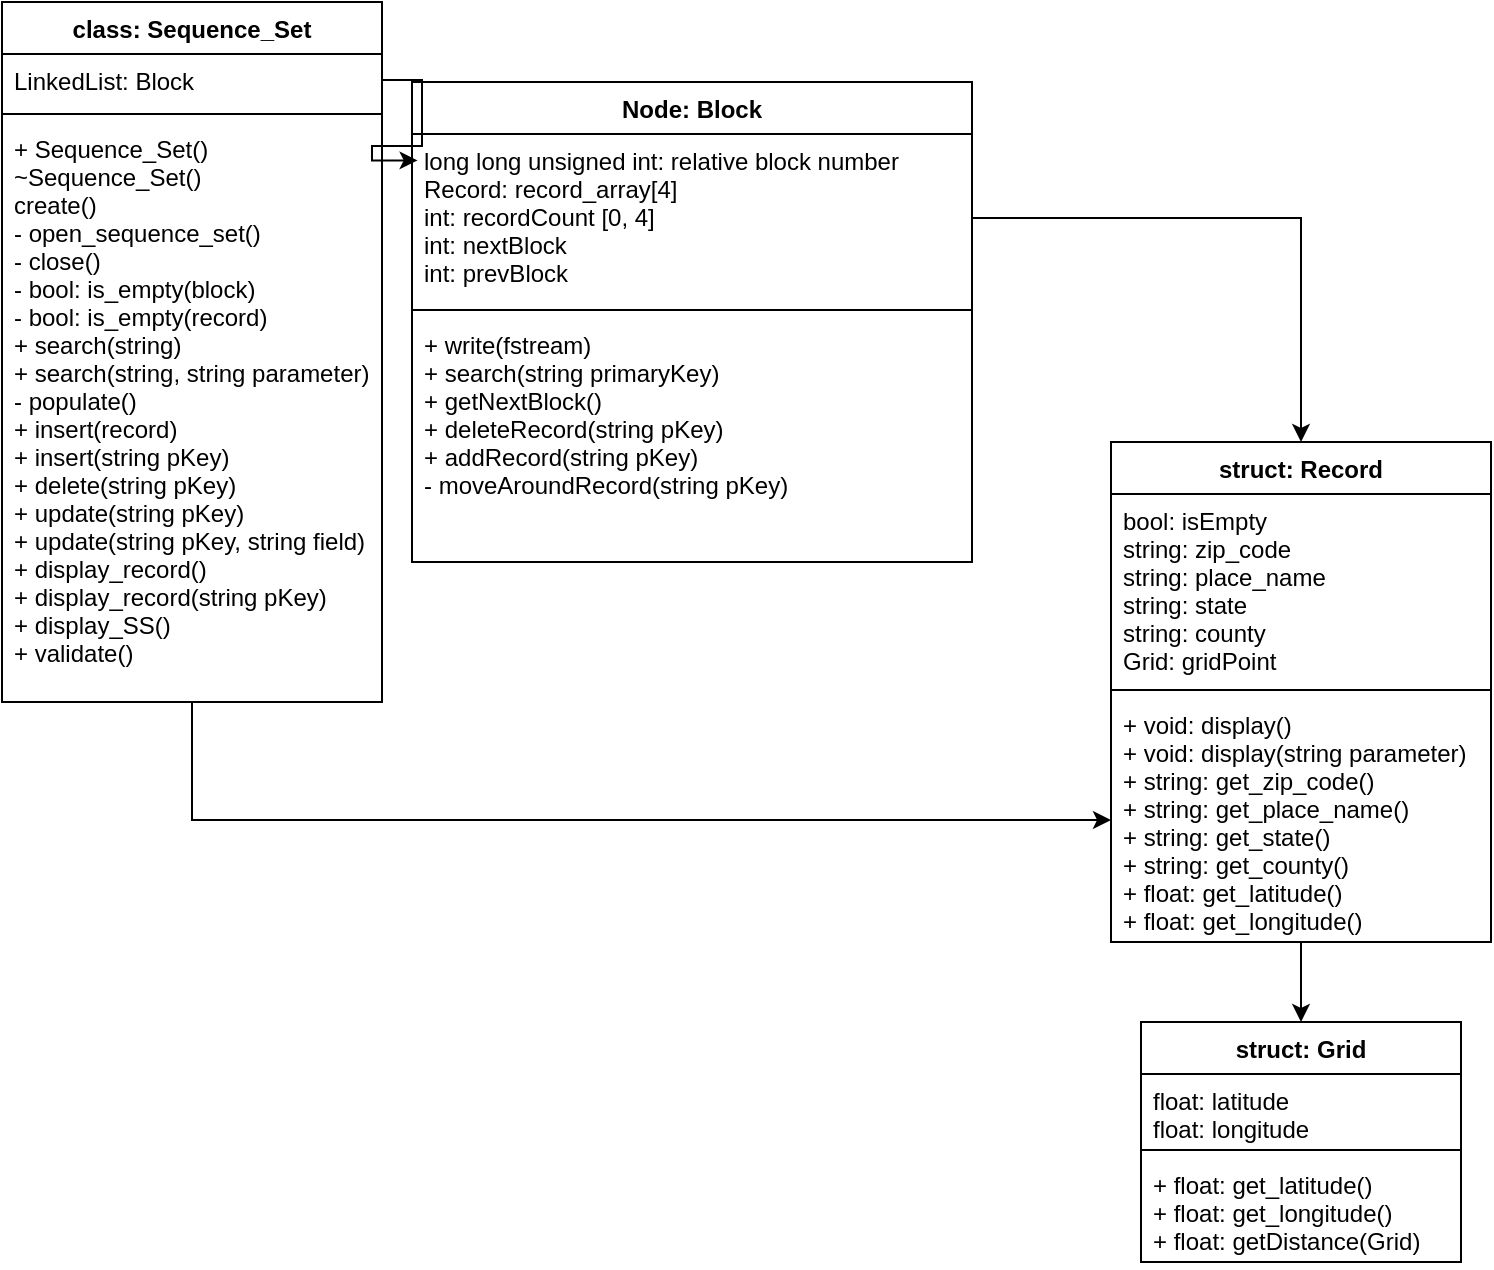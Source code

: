 <mxfile version="12.1.9" type="github" pages="1">
  <diagram id="Ys3HZVprmhT14fWjxTii" name="Page-1">
    <mxGraphModel dx="706" dy="495" grid="1" gridSize="10" guides="1" tooltips="1" connect="1" arrows="1" fold="1" page="1" pageScale="1" pageWidth="850" pageHeight="1100" math="0" shadow="0">
      <root>
        <mxCell id="0"/>
        <mxCell id="1" parent="0"/>
        <mxCell id="Z5_UFI_bqKNKYEiBKsY_-33" value="class: Sequence_Set" style="swimlane;fontStyle=1;align=center;verticalAlign=top;childLayout=stackLayout;horizontal=1;startSize=26;horizontalStack=0;resizeParent=1;resizeParentMax=0;resizeLast=0;collapsible=1;marginBottom=0;" parent="1" vertex="1">
          <mxGeometry x="20" y="20" width="190" height="350" as="geometry"/>
        </mxCell>
        <mxCell id="Z5_UFI_bqKNKYEiBKsY_-34" value="LinkedList: Block" style="text;strokeColor=none;fillColor=none;align=left;verticalAlign=top;spacingLeft=4;spacingRight=4;overflow=hidden;rotatable=0;points=[[0,0.5],[1,0.5]];portConstraint=eastwest;" parent="Z5_UFI_bqKNKYEiBKsY_-33" vertex="1">
          <mxGeometry y="26" width="190" height="26" as="geometry"/>
        </mxCell>
        <mxCell id="Z5_UFI_bqKNKYEiBKsY_-35" value="" style="line;strokeWidth=1;fillColor=none;align=left;verticalAlign=middle;spacingTop=-1;spacingLeft=3;spacingRight=3;rotatable=0;labelPosition=right;points=[];portConstraint=eastwest;" parent="Z5_UFI_bqKNKYEiBKsY_-33" vertex="1">
          <mxGeometry y="52" width="190" height="8" as="geometry"/>
        </mxCell>
        <mxCell id="Z5_UFI_bqKNKYEiBKsY_-36" value="+ Sequence_Set()&#xa;~Sequence_Set()&#xa;create()&#xa;- open_sequence_set()&#xa;- close()&#xa;- bool: is_empty(block)&#xa;- bool: is_empty(record)&#xa;+ search(string)&#xa;+ search(string, string parameter)&#xa;- populate()&#xa;+ insert(record)&#xa;+ insert(string pKey)&#xa;+ delete(string pKey)&#xa;+ update(string pKey)&#xa;+ update(string pKey, string field)&#xa;+ display_record()&#xa;+ display_record(string pKey)&#xa;+ display_SS()&#xa;+ validate()" style="text;strokeColor=none;fillColor=none;align=left;verticalAlign=top;spacingLeft=4;spacingRight=4;overflow=hidden;rotatable=0;points=[[0,0.5],[1,0.5]];portConstraint=eastwest;" parent="Z5_UFI_bqKNKYEiBKsY_-33" vertex="1">
          <mxGeometry y="60" width="190" height="290" as="geometry"/>
        </mxCell>
        <mxCell id="Z5_UFI_bqKNKYEiBKsY_-37" value="Node: Block" style="swimlane;fontStyle=1;align=center;verticalAlign=top;childLayout=stackLayout;horizontal=1;startSize=26;horizontalStack=0;resizeParent=1;resizeParentMax=0;resizeLast=0;collapsible=1;marginBottom=0;" parent="1" vertex="1">
          <mxGeometry x="225" y="60" width="280" height="240" as="geometry"/>
        </mxCell>
        <mxCell id="Z5_UFI_bqKNKYEiBKsY_-38" value="long long unsigned int: relative block number&#xa;Record: record_array[4]&#xa;int: recordCount [0, 4]&#xa;int: nextBlock&#xa;int: prevBlock" style="text;strokeColor=none;fillColor=none;align=left;verticalAlign=top;spacingLeft=4;spacingRight=4;overflow=hidden;rotatable=0;points=[[0,0.5],[1,0.5]];portConstraint=eastwest;" parent="Z5_UFI_bqKNKYEiBKsY_-37" vertex="1">
          <mxGeometry y="26" width="280" height="84" as="geometry"/>
        </mxCell>
        <mxCell id="Z5_UFI_bqKNKYEiBKsY_-39" value="" style="line;strokeWidth=1;fillColor=none;align=left;verticalAlign=middle;spacingTop=-1;spacingLeft=3;spacingRight=3;rotatable=0;labelPosition=right;points=[];portConstraint=eastwest;" parent="Z5_UFI_bqKNKYEiBKsY_-37" vertex="1">
          <mxGeometry y="110" width="280" height="8" as="geometry"/>
        </mxCell>
        <mxCell id="Z5_UFI_bqKNKYEiBKsY_-40" value="+ write(fstream)&#xa;+ search(string primaryKey)&#xa;+ getNextBlock()&#xa;+ deleteRecord(string pKey)&#xa;+ addRecord(string pKey)&#xa;- moveAroundRecord(string pKey)" style="text;strokeColor=none;fillColor=none;align=left;verticalAlign=top;spacingLeft=4;spacingRight=4;overflow=hidden;rotatable=0;points=[[0,0.5],[1,0.5]];portConstraint=eastwest;" parent="Z5_UFI_bqKNKYEiBKsY_-37" vertex="1">
          <mxGeometry y="118" width="280" height="122" as="geometry"/>
        </mxCell>
        <mxCell id="Z5_UFI_bqKNKYEiBKsY_-41" value="" style="edgeStyle=orthogonalEdgeStyle;rounded=0;orthogonalLoop=1;jettySize=auto;html=1;" parent="1" source="Z5_UFI_bqKNKYEiBKsY_-42" target="Z5_UFI_bqKNKYEiBKsY_-46" edge="1">
          <mxGeometry relative="1" as="geometry"/>
        </mxCell>
        <mxCell id="Z5_UFI_bqKNKYEiBKsY_-42" value="struct: Record" style="swimlane;fontStyle=1;align=center;verticalAlign=top;childLayout=stackLayout;horizontal=1;startSize=26;horizontalStack=0;resizeParent=1;resizeParentMax=0;resizeLast=0;collapsible=1;marginBottom=0;" parent="1" vertex="1">
          <mxGeometry x="574.5" y="240" width="190" height="250" as="geometry"/>
        </mxCell>
        <mxCell id="Z5_UFI_bqKNKYEiBKsY_-43" value="bool: isEmpty&#xa;string: zip_code&#xa;string: place_name&#xa;string: state&#xa;string: county&#xa;Grid: gridPoint&#xa;" style="text;strokeColor=none;fillColor=none;align=left;verticalAlign=top;spacingLeft=4;spacingRight=4;overflow=hidden;rotatable=0;points=[[0,0.5],[1,0.5]];portConstraint=eastwest;" parent="Z5_UFI_bqKNKYEiBKsY_-42" vertex="1">
          <mxGeometry y="26" width="190" height="94" as="geometry"/>
        </mxCell>
        <mxCell id="Z5_UFI_bqKNKYEiBKsY_-44" value="" style="line;strokeWidth=1;fillColor=none;align=left;verticalAlign=middle;spacingTop=-1;spacingLeft=3;spacingRight=3;rotatable=0;labelPosition=right;points=[];portConstraint=eastwest;" parent="Z5_UFI_bqKNKYEiBKsY_-42" vertex="1">
          <mxGeometry y="120" width="190" height="8" as="geometry"/>
        </mxCell>
        <mxCell id="Z5_UFI_bqKNKYEiBKsY_-45" value="+ void: display()&#xa;+ void: display(string parameter)&#xa;+ string: get_zip_code()&#xa;+ string: get_place_name()&#xa;+ string: get_state()&#xa;+ string: get_county()&#xa;+ float: get_latitude()&#xa;+ float: get_longitude()" style="text;strokeColor=none;fillColor=none;align=left;verticalAlign=top;spacingLeft=4;spacingRight=4;overflow=hidden;rotatable=0;points=[[0,0.5],[1,0.5]];portConstraint=eastwest;" parent="Z5_UFI_bqKNKYEiBKsY_-42" vertex="1">
          <mxGeometry y="128" width="190" height="122" as="geometry"/>
        </mxCell>
        <mxCell id="Z5_UFI_bqKNKYEiBKsY_-46" value="struct: Grid" style="swimlane;fontStyle=1;align=center;verticalAlign=top;childLayout=stackLayout;horizontal=1;startSize=26;horizontalStack=0;resizeParent=1;resizeParentMax=0;resizeLast=0;collapsible=1;marginBottom=0;" parent="1" vertex="1">
          <mxGeometry x="589.5" y="530" width="160" height="120" as="geometry"/>
        </mxCell>
        <mxCell id="Z5_UFI_bqKNKYEiBKsY_-47" value="float: latitude&#xa;float: longitude&#xa;" style="text;strokeColor=none;fillColor=none;align=left;verticalAlign=top;spacingLeft=4;spacingRight=4;overflow=hidden;rotatable=0;points=[[0,0.5],[1,0.5]];portConstraint=eastwest;" parent="Z5_UFI_bqKNKYEiBKsY_-46" vertex="1">
          <mxGeometry y="26" width="160" height="34" as="geometry"/>
        </mxCell>
        <mxCell id="Z5_UFI_bqKNKYEiBKsY_-48" value="" style="line;strokeWidth=1;fillColor=none;align=left;verticalAlign=middle;spacingTop=-1;spacingLeft=3;spacingRight=3;rotatable=0;labelPosition=right;points=[];portConstraint=eastwest;" parent="Z5_UFI_bqKNKYEiBKsY_-46" vertex="1">
          <mxGeometry y="60" width="160" height="8" as="geometry"/>
        </mxCell>
        <mxCell id="Z5_UFI_bqKNKYEiBKsY_-49" value="+ float: get_latitude()&#xa;+ float: get_longitude()&#xa;+ float: getDistance(Grid)" style="text;strokeColor=none;fillColor=none;align=left;verticalAlign=top;spacingLeft=4;spacingRight=4;overflow=hidden;rotatable=0;points=[[0,0.5],[1,0.5]];portConstraint=eastwest;" parent="Z5_UFI_bqKNKYEiBKsY_-46" vertex="1">
          <mxGeometry y="68" width="160" height="52" as="geometry"/>
        </mxCell>
        <mxCell id="Z5_UFI_bqKNKYEiBKsY_-61" style="edgeStyle=orthogonalEdgeStyle;rounded=0;orthogonalLoop=1;jettySize=auto;html=1;exitX=0.5;exitY=1;exitDx=0;exitDy=0;entryX=0;entryY=0.5;entryDx=0;entryDy=0;" parent="1" source="Z5_UFI_bqKNKYEiBKsY_-33" target="Z5_UFI_bqKNKYEiBKsY_-45" edge="1">
          <mxGeometry relative="1" as="geometry">
            <Array as="points">
              <mxPoint x="115" y="429"/>
            </Array>
          </mxGeometry>
        </mxCell>
        <mxCell id="DVvHBo7GHHYjL-niLT4N-1" style="edgeStyle=orthogonalEdgeStyle;rounded=0;orthogonalLoop=1;jettySize=auto;html=1;exitX=1;exitY=0.5;exitDx=0;exitDy=0;" edge="1" parent="1" source="Z5_UFI_bqKNKYEiBKsY_-38" target="Z5_UFI_bqKNKYEiBKsY_-42">
          <mxGeometry relative="1" as="geometry"/>
        </mxCell>
        <mxCell id="DVvHBo7GHHYjL-niLT4N-5" style="edgeStyle=orthogonalEdgeStyle;rounded=0;orthogonalLoop=1;jettySize=auto;html=1;exitX=1;exitY=0.5;exitDx=0;exitDy=0;entryX=0.01;entryY=0.157;entryDx=0;entryDy=0;entryPerimeter=0;" edge="1" parent="1" source="Z5_UFI_bqKNKYEiBKsY_-34" target="Z5_UFI_bqKNKYEiBKsY_-38">
          <mxGeometry relative="1" as="geometry"/>
        </mxCell>
      </root>
    </mxGraphModel>
  </diagram>
</mxfile>
